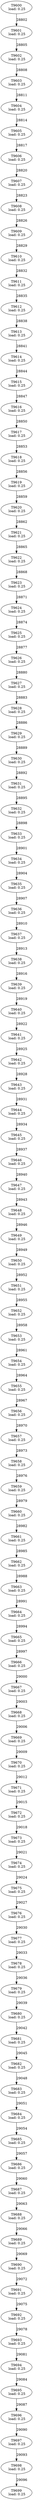 digraph taskgraph {
	T9600 [label= "T9600\n load: 0.25"];
	T9601 [label= "T9601\n load: 0.25"];
	T9600 -> T9601[label=28802];
	T9602 [label= "T9602\n load: 0.25"];
	T9601 -> T9602[label=28805];
	T9603 [label= "T9603\n load: 0.25"];
	T9602 -> T9603[label=28808];
	T9604 [label= "T9604\n load: 0.25"];
	T9603 -> T9604[label=28811];
	T9605 [label= "T9605\n load: 0.25"];
	T9604 -> T9605[label=28814];
	T9606 [label= "T9606\n load: 0.25"];
	T9605 -> T9606[label=28817];
	T9607 [label= "T9607\n load: 0.25"];
	T9606 -> T9607[label=28820];
	T9608 [label= "T9608\n load: 0.25"];
	T9607 -> T9608[label=28823];
	T9609 [label= "T9609\n load: 0.25"];
	T9608 -> T9609[label=28826];
	T9610 [label= "T9610\n load: 0.25"];
	T9609 -> T9610[label=28829];
	T9611 [label= "T9611\n load: 0.25"];
	T9610 -> T9611[label=28832];
	T9612 [label= "T9612\n load: 0.25"];
	T9611 -> T9612[label=28835];
	T9613 [label= "T9613\n load: 0.25"];
	T9612 -> T9613[label=28838];
	T9614 [label= "T9614\n load: 0.25"];
	T9613 -> T9614[label=28841];
	T9615 [label= "T9615\n load: 0.25"];
	T9614 -> T9615[label=28844];
	T9616 [label= "T9616\n load: 0.25"];
	T9615 -> T9616[label=28847];
	T9617 [label= "T9617\n load: 0.25"];
	T9616 -> T9617[label=28850];
	T9618 [label= "T9618\n load: 0.25"];
	T9617 -> T9618[label=28853];
	T9619 [label= "T9619\n load: 0.25"];
	T9618 -> T9619[label=28856];
	T9620 [label= "T9620\n load: 0.25"];
	T9619 -> T9620[label=28859];
	T9621 [label= "T9621\n load: 0.25"];
	T9620 -> T9621[label=28862];
	T9622 [label= "T9622\n load: 0.25"];
	T9621 -> T9622[label=28865];
	T9623 [label= "T9623\n load: 0.25"];
	T9622 -> T9623[label=28868];
	T9624 [label= "T9624\n load: 0.25"];
	T9623 -> T9624[label=28871];
	T9625 [label= "T9625\n load: 0.25"];
	T9624 -> T9625[label=28874];
	T9626 [label= "T9626\n load: 0.25"];
	T9625 -> T9626[label=28877];
	T9627 [label= "T9627\n load: 0.25"];
	T9626 -> T9627[label=28880];
	T9628 [label= "T9628\n load: 0.25"];
	T9627 -> T9628[label=28883];
	T9629 [label= "T9629\n load: 0.25"];
	T9628 -> T9629[label=28886];
	T9630 [label= "T9630\n load: 0.25"];
	T9629 -> T9630[label=28889];
	T9631 [label= "T9631\n load: 0.25"];
	T9630 -> T9631[label=28892];
	T9632 [label= "T9632\n load: 0.25"];
	T9631 -> T9632[label=28895];
	T9633 [label= "T9633\n load: 0.25"];
	T9632 -> T9633[label=28898];
	T9634 [label= "T9634\n load: 0.25"];
	T9633 -> T9634[label=28901];
	T9635 [label= "T9635\n load: 0.25"];
	T9634 -> T9635[label=28904];
	T9636 [label= "T9636\n load: 0.25"];
	T9635 -> T9636[label=28907];
	T9637 [label= "T9637\n load: 0.25"];
	T9636 -> T9637[label=28910];
	T9638 [label= "T9638\n load: 0.25"];
	T9637 -> T9638[label=28913];
	T9639 [label= "T9639\n load: 0.25"];
	T9638 -> T9639[label=28916];
	T9640 [label= "T9640\n load: 0.25"];
	T9639 -> T9640[label=28919];
	T9641 [label= "T9641\n load: 0.25"];
	T9640 -> T9641[label=28922];
	T9642 [label= "T9642\n load: 0.25"];
	T9641 -> T9642[label=28925];
	T9643 [label= "T9643\n load: 0.25"];
	T9642 -> T9643[label=28928];
	T9644 [label= "T9644\n load: 0.25"];
	T9643 -> T9644[label=28931];
	T9645 [label= "T9645\n load: 0.25"];
	T9644 -> T9645[label=28934];
	T9646 [label= "T9646\n load: 0.25"];
	T9645 -> T9646[label=28937];
	T9647 [label= "T9647\n load: 0.25"];
	T9646 -> T9647[label=28940];
	T9648 [label= "T9648\n load: 0.25"];
	T9647 -> T9648[label=28943];
	T9649 [label= "T9649\n load: 0.25"];
	T9648 -> T9649[label=28946];
	T9650 [label= "T9650\n load: 0.25"];
	T9649 -> T9650[label=28949];
	T9651 [label= "T9651\n load: 0.25"];
	T9650 -> T9651[label=28952];
	T9652 [label= "T9652\n load: 0.25"];
	T9651 -> T9652[label=28955];
	T9653 [label= "T9653\n load: 0.25"];
	T9652 -> T9653[label=28958];
	T9654 [label= "T9654\n load: 0.25"];
	T9653 -> T9654[label=28961];
	T9655 [label= "T9655\n load: 0.25"];
	T9654 -> T9655[label=28964];
	T9656 [label= "T9656\n load: 0.25"];
	T9655 -> T9656[label=28967];
	T9657 [label= "T9657\n load: 0.25"];
	T9656 -> T9657[label=28970];
	T9658 [label= "T9658\n load: 0.25"];
	T9657 -> T9658[label=28973];
	T9659 [label= "T9659\n load: 0.25"];
	T9658 -> T9659[label=28976];
	T9660 [label= "T9660\n load: 0.25"];
	T9659 -> T9660[label=28979];
	T9661 [label= "T9661\n load: 0.25"];
	T9660 -> T9661[label=28982];
	T9662 [label= "T9662\n load: 0.25"];
	T9661 -> T9662[label=28985];
	T9663 [label= "T9663\n load: 0.25"];
	T9662 -> T9663[label=28988];
	T9664 [label= "T9664\n load: 0.25"];
	T9663 -> T9664[label=28991];
	T9665 [label= "T9665\n load: 0.25"];
	T9664 -> T9665[label=28994];
	T9666 [label= "T9666\n load: 0.25"];
	T9665 -> T9666[label=28997];
	T9667 [label= "T9667\n load: 0.25"];
	T9666 -> T9667[label=29000];
	T9668 [label= "T9668\n load: 0.25"];
	T9667 -> T9668[label=29003];
	T9669 [label= "T9669\n load: 0.25"];
	T9668 -> T9669[label=29006];
	T9670 [label= "T9670\n load: 0.25"];
	T9669 -> T9670[label=29009];
	T9671 [label= "T9671\n load: 0.25"];
	T9670 -> T9671[label=29012];
	T9672 [label= "T9672\n load: 0.25"];
	T9671 -> T9672[label=29015];
	T9673 [label= "T9673\n load: 0.25"];
	T9672 -> T9673[label=29018];
	T9674 [label= "T9674\n load: 0.25"];
	T9673 -> T9674[label=29021];
	T9675 [label= "T9675\n load: 0.25"];
	T9674 -> T9675[label=29024];
	T9676 [label= "T9676\n load: 0.25"];
	T9675 -> T9676[label=29027];
	T9677 [label= "T9677\n load: 0.25"];
	T9676 -> T9677[label=29030];
	T9678 [label= "T9678\n load: 0.25"];
	T9677 -> T9678[label=29033];
	T9679 [label= "T9679\n load: 0.25"];
	T9678 -> T9679[label=29036];
	T9680 [label= "T9680\n load: 0.25"];
	T9679 -> T9680[label=29039];
	T9681 [label= "T9681\n load: 0.25"];
	T9680 -> T9681[label=29042];
	T9682 [label= "T9682\n load: 0.25"];
	T9681 -> T9682[label=29045];
	T9683 [label= "T9683\n load: 0.25"];
	T9682 -> T9683[label=29048];
	T9684 [label= "T9684\n load: 0.25"];
	T9683 -> T9684[label=29051];
	T9685 [label= "T9685\n load: 0.25"];
	T9684 -> T9685[label=29054];
	T9686 [label= "T9686\n load: 0.25"];
	T9685 -> T9686[label=29057];
	T9687 [label= "T9687\n load: 0.25"];
	T9686 -> T9687[label=29060];
	T9688 [label= "T9688\n load: 0.25"];
	T9687 -> T9688[label=29063];
	T9689 [label= "T9689\n load: 0.25"];
	T9688 -> T9689[label=29066];
	T9690 [label= "T9690\n load: 0.25"];
	T9689 -> T9690[label=29069];
	T9691 [label= "T9691\n load: 0.25"];
	T9690 -> T9691[label=29072];
	T9692 [label= "T9692\n load: 0.25"];
	T9691 -> T9692[label=29075];
	T9693 [label= "T9693\n load: 0.25"];
	T9692 -> T9693[label=29078];
	T9694 [label= "T9694\n load: 0.25"];
	T9693 -> T9694[label=29081];
	T9695 [label= "T9695\n load: 0.25"];
	T9694 -> T9695[label=29084];
	T9696 [label= "T9696\n load: 0.25"];
	T9695 -> T9696[label=29087];
	T9697 [label= "T9697\n load: 0.25"];
	T9696 -> T9697[label=29090];
	T9698 [label= "T9698\n load: 0.25"];
	T9697 -> T9698[label=29093];
	T9699 [label= "T9699\n load: 0.25"];
	T9698 -> T9699[label=29096];
}